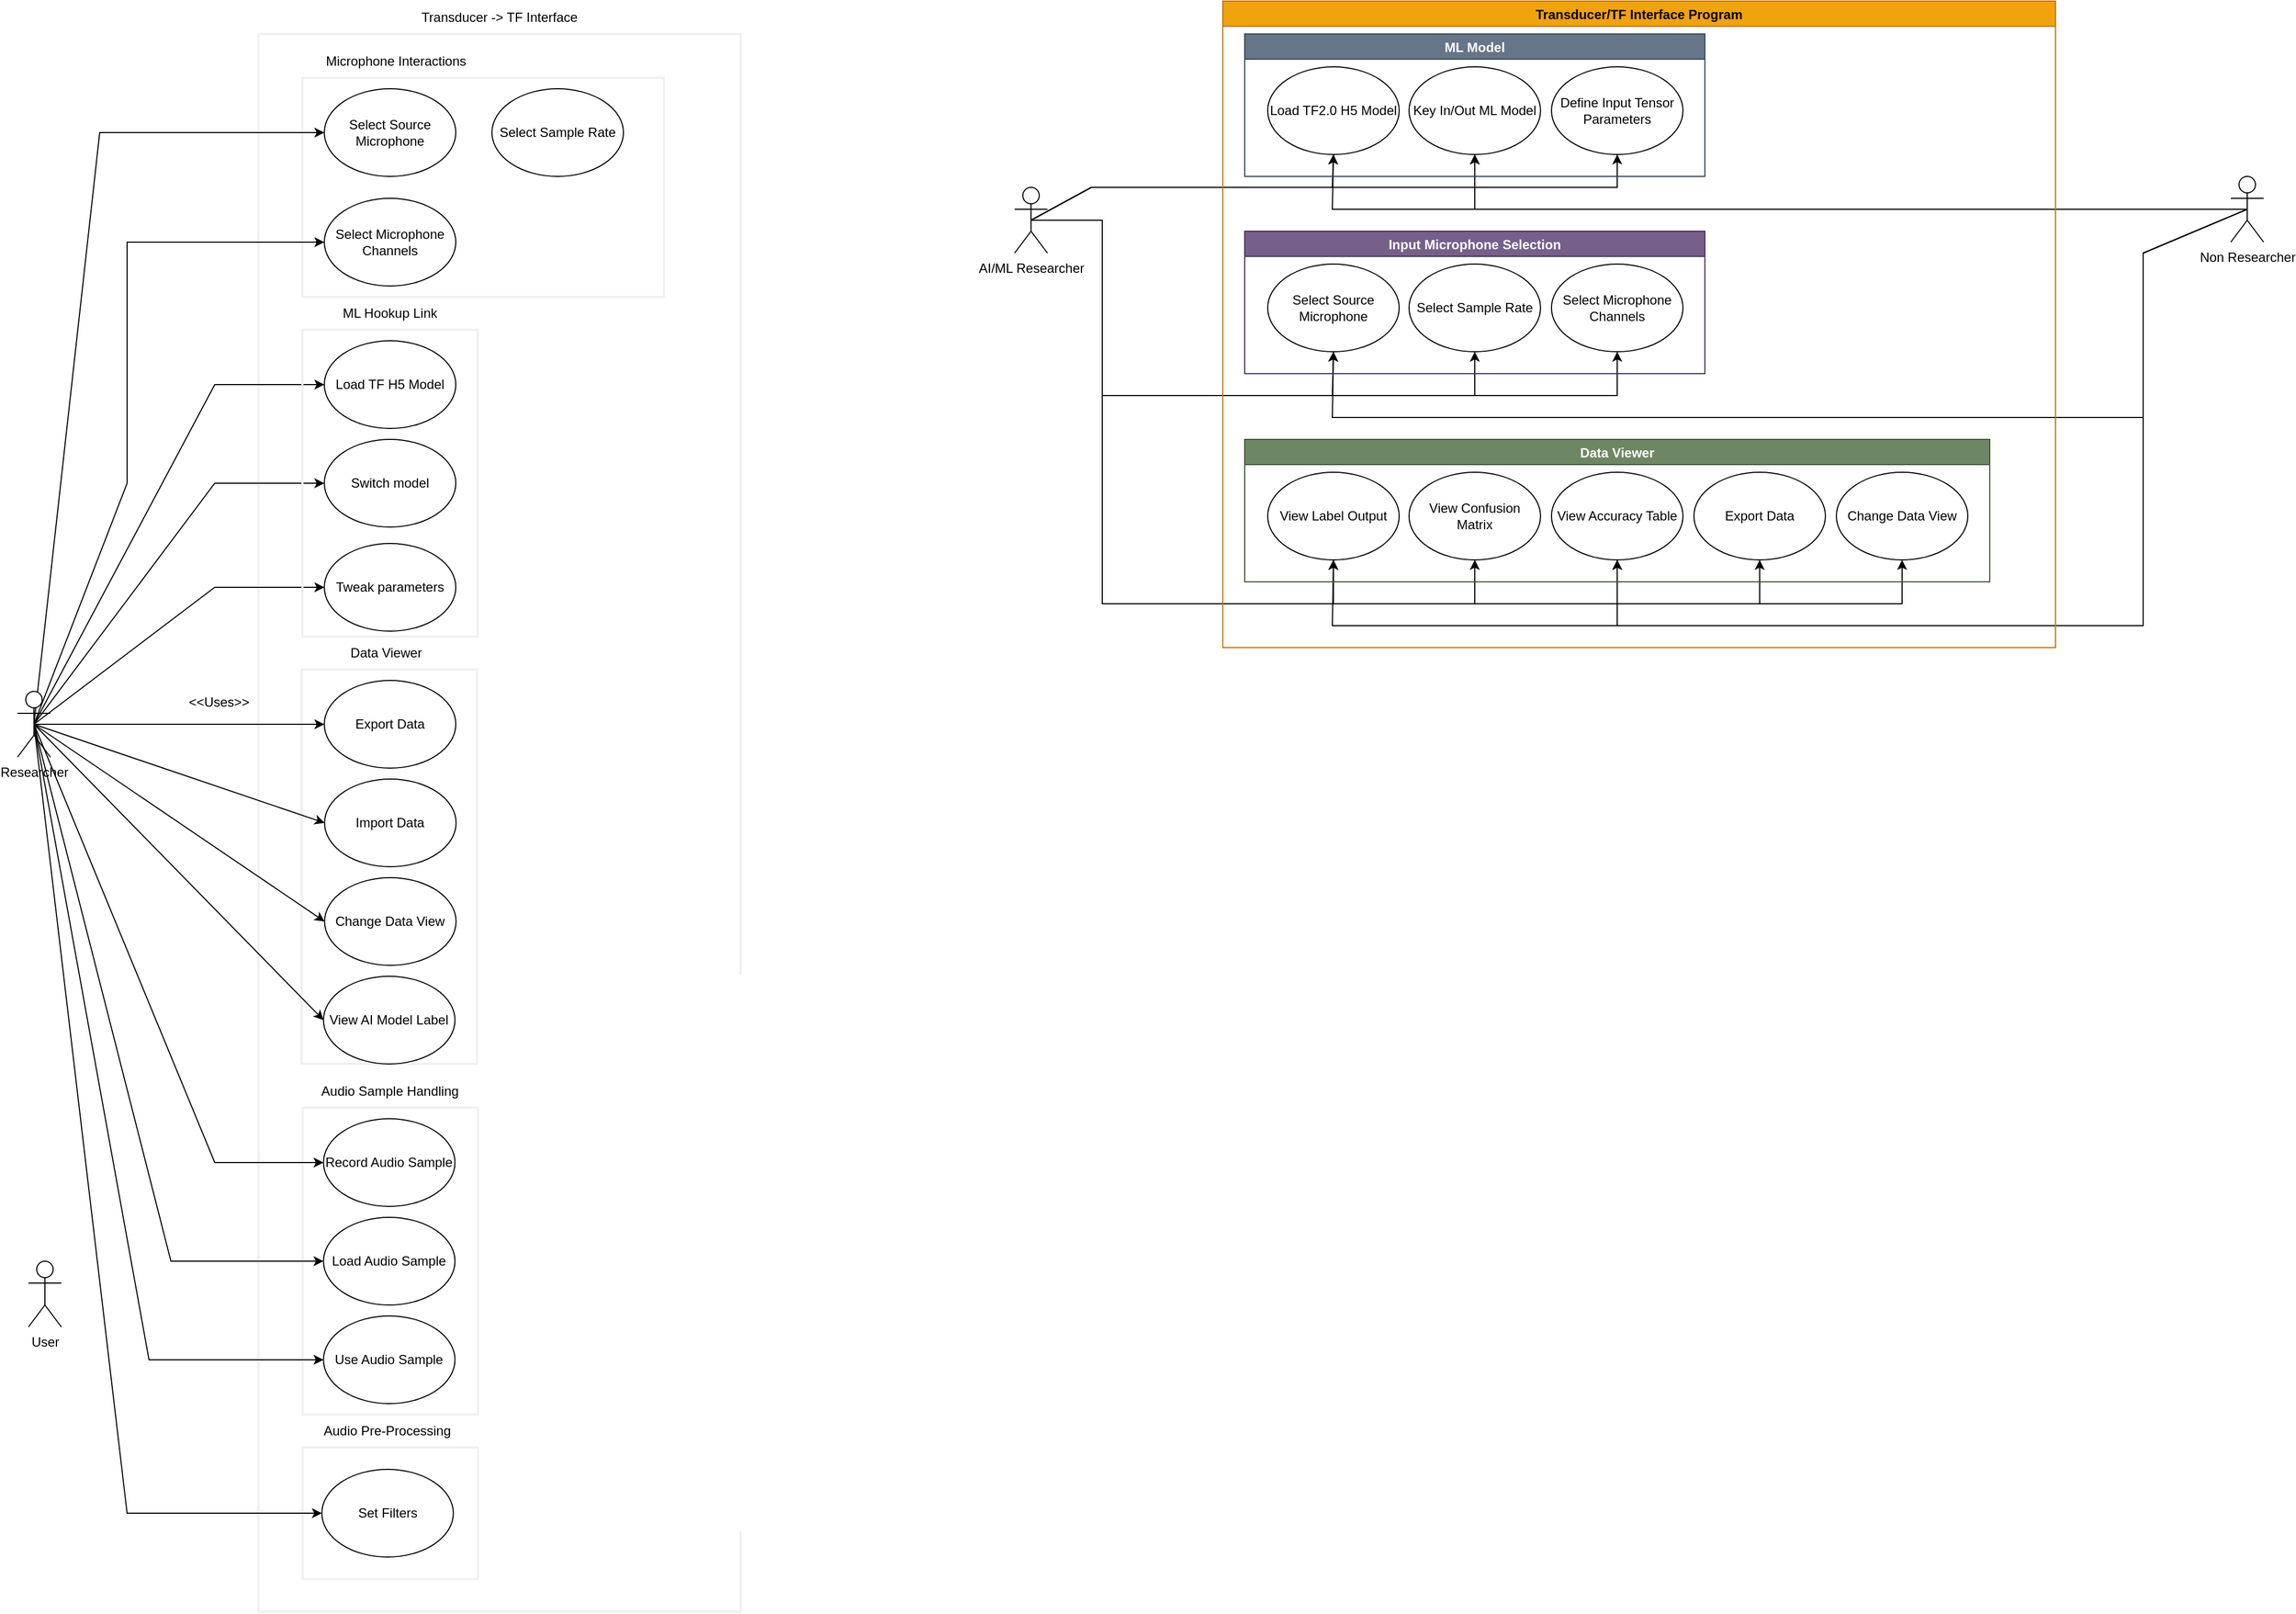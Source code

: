 <mxfile version="16.4.0" type="device"><diagram id="priSrlDPHbVIq-1_wLpA" name="Page-1"><mxGraphModel dx="2889" dy="1225" grid="1" gridSize="10" guides="1" tooltips="1" connect="1" arrows="1" fold="1" page="1" pageScale="1" pageWidth="827" pageHeight="1169" math="0" shadow="0"><root><mxCell id="0"/><mxCell id="1" parent="0"/><mxCell id="TJ2ozXB55TRCQITjjtIT-4" value="" style="rounded=0;whiteSpace=wrap;html=1;fillColor=none;strokeWidth=2;strokeColor=#F0F0F0;" parent="1" vertex="1"><mxGeometry x="200" y="40" width="440" height="1440" as="geometry"/></mxCell><mxCell id="TJ2ozXB55TRCQITjjtIT-60" value="" style="rounded=0;whiteSpace=wrap;html=1;fillColor=none;strokeWidth=2;strokeColor=#F0F0F0;" parent="1" vertex="1"><mxGeometry x="239.25" y="620" width="160" height="360" as="geometry"/></mxCell><mxCell id="TJ2ozXB55TRCQITjjtIT-64" value="" style="rounded=0;whiteSpace=wrap;html=1;fillColor=none;strokeWidth=2;strokeColor=#F0F0F0;" parent="1" vertex="1"><mxGeometry x="240.25" y="1330" width="160" height="120" as="geometry"/></mxCell><mxCell id="TJ2ozXB55TRCQITjjtIT-62" value="" style="rounded=0;whiteSpace=wrap;html=1;fillColor=none;strokeWidth=2;strokeColor=#F0F0F0;" parent="1" vertex="1"><mxGeometry x="240.25" y="1020" width="160" height="280" as="geometry"/></mxCell><mxCell id="TJ2ozXB55TRCQITjjtIT-26" value="" style="rounded=0;whiteSpace=wrap;html=1;fillColor=none;strokeWidth=2;strokeColor=#F0F0F0;" parent="1" vertex="1"><mxGeometry x="240" y="80" width="330" height="200" as="geometry"/></mxCell><mxCell id="TJ2ozXB55TRCQITjjtIT-67" style="rounded=0;orthogonalLoop=1;jettySize=auto;html=1;exitX=0.5;exitY=0.5;exitDx=0;exitDy=0;exitPerimeter=0;entryX=0;entryY=0.5;entryDx=0;entryDy=0;" parent="1" source="TJ2ozXB55TRCQITjjtIT-1" target="TJ2ozXB55TRCQITjjtIT-8" edge="1"><mxGeometry relative="1" as="geometry"><Array as="points"><mxPoint x="55" y="130"/></Array></mxGeometry></mxCell><mxCell id="TJ2ozXB55TRCQITjjtIT-68" style="edgeStyle=none;rounded=0;orthogonalLoop=1;jettySize=auto;html=1;exitX=0.5;exitY=0.5;exitDx=0;exitDy=0;exitPerimeter=0;entryX=0;entryY=0.5;entryDx=0;entryDy=0;" parent="1" source="TJ2ozXB55TRCQITjjtIT-1" target="TJ2ozXB55TRCQITjjtIT-9" edge="1"><mxGeometry relative="1" as="geometry"><Array as="points"><mxPoint x="80" y="450"/><mxPoint x="80" y="230"/></Array></mxGeometry></mxCell><mxCell id="TJ2ozXB55TRCQITjjtIT-69" style="edgeStyle=none;rounded=0;orthogonalLoop=1;jettySize=auto;html=1;exitX=0.5;exitY=0.5;exitDx=0;exitDy=0;exitPerimeter=0;entryX=0;entryY=0.5;entryDx=0;entryDy=0;" parent="1" source="TJ2ozXB55TRCQITjjtIT-1" target="TJ2ozXB55TRCQITjjtIT-49" edge="1"><mxGeometry relative="1" as="geometry"><Array as="points"><mxPoint x="160" y="360"/></Array></mxGeometry></mxCell><mxCell id="TJ2ozXB55TRCQITjjtIT-70" style="edgeStyle=none;rounded=0;orthogonalLoop=1;jettySize=auto;html=1;exitX=0.5;exitY=0.5;exitDx=0;exitDy=0;exitPerimeter=0;entryX=0;entryY=0.5;entryDx=0;entryDy=0;" parent="1" source="TJ2ozXB55TRCQITjjtIT-1" target="TJ2ozXB55TRCQITjjtIT-50" edge="1"><mxGeometry relative="1" as="geometry"><Array as="points"><mxPoint x="160" y="450"/></Array></mxGeometry></mxCell><mxCell id="TJ2ozXB55TRCQITjjtIT-71" style="edgeStyle=none;rounded=0;orthogonalLoop=1;jettySize=auto;html=1;exitX=0.5;exitY=0.5;exitDx=0;exitDy=0;exitPerimeter=0;entryX=0;entryY=0.5;entryDx=0;entryDy=0;" parent="1" source="TJ2ozXB55TRCQITjjtIT-1" target="TJ2ozXB55TRCQITjjtIT-48" edge="1"><mxGeometry relative="1" as="geometry"><Array as="points"><mxPoint x="160" y="545"/></Array></mxGeometry></mxCell><mxCell id="TJ2ozXB55TRCQITjjtIT-72" style="edgeStyle=none;rounded=0;orthogonalLoop=1;jettySize=auto;html=1;exitX=0.5;exitY=0.5;exitDx=0;exitDy=0;exitPerimeter=0;entryX=0;entryY=0.5;entryDx=0;entryDy=0;" parent="1" source="TJ2ozXB55TRCQITjjtIT-1" target="TJ2ozXB55TRCQITjjtIT-13" edge="1"><mxGeometry relative="1" as="geometry"/></mxCell><mxCell id="TJ2ozXB55TRCQITjjtIT-73" style="edgeStyle=none;rounded=0;orthogonalLoop=1;jettySize=auto;html=1;exitX=0.5;exitY=0.5;exitDx=0;exitDy=0;exitPerimeter=0;entryX=0;entryY=0.5;entryDx=0;entryDy=0;" parent="1" source="TJ2ozXB55TRCQITjjtIT-1" target="TJ2ozXB55TRCQITjjtIT-55" edge="1"><mxGeometry relative="1" as="geometry"/></mxCell><mxCell id="TJ2ozXB55TRCQITjjtIT-74" style="edgeStyle=none;rounded=0;orthogonalLoop=1;jettySize=auto;html=1;exitX=0.5;exitY=0.5;exitDx=0;exitDy=0;exitPerimeter=0;entryX=0;entryY=0.5;entryDx=0;entryDy=0;" parent="1" source="TJ2ozXB55TRCQITjjtIT-1" target="TJ2ozXB55TRCQITjjtIT-75" edge="1"><mxGeometry relative="1" as="geometry"><mxPoint x="170" y="770" as="targetPoint"/></mxGeometry></mxCell><mxCell id="TJ2ozXB55TRCQITjjtIT-77" style="edgeStyle=none;rounded=0;orthogonalLoop=1;jettySize=auto;html=1;exitX=0.5;exitY=0.5;exitDx=0;exitDy=0;exitPerimeter=0;entryX=0;entryY=0.5;entryDx=0;entryDy=0;" parent="1" source="TJ2ozXB55TRCQITjjtIT-1" target="TJ2ozXB55TRCQITjjtIT-52" edge="1"><mxGeometry relative="1" as="geometry"/></mxCell><mxCell id="TJ2ozXB55TRCQITjjtIT-78" style="edgeStyle=none;rounded=0;orthogonalLoop=1;jettySize=auto;html=1;exitX=0.5;exitY=0.5;exitDx=0;exitDy=0;exitPerimeter=0;entryX=0;entryY=0.5;entryDx=0;entryDy=0;" parent="1" source="TJ2ozXB55TRCQITjjtIT-1" target="TJ2ozXB55TRCQITjjtIT-53" edge="1"><mxGeometry relative="1" as="geometry"><Array as="points"><mxPoint x="160" y="1070"/></Array></mxGeometry></mxCell><mxCell id="TJ2ozXB55TRCQITjjtIT-79" style="edgeStyle=none;rounded=0;orthogonalLoop=1;jettySize=auto;html=1;exitX=0.5;exitY=0.5;exitDx=0;exitDy=0;exitPerimeter=0;entryX=0;entryY=0.5;entryDx=0;entryDy=0;" parent="1" source="TJ2ozXB55TRCQITjjtIT-1" target="TJ2ozXB55TRCQITjjtIT-54" edge="1"><mxGeometry relative="1" as="geometry"><Array as="points"><mxPoint x="120" y="1160"/></Array></mxGeometry></mxCell><mxCell id="TJ2ozXB55TRCQITjjtIT-80" style="edgeStyle=none;rounded=0;orthogonalLoop=1;jettySize=auto;html=1;exitX=0.5;exitY=0.5;exitDx=0;exitDy=0;exitPerimeter=0;entryX=0;entryY=0.5;entryDx=0;entryDy=0;" parent="1" source="TJ2ozXB55TRCQITjjtIT-1" target="TJ2ozXB55TRCQITjjtIT-17" edge="1"><mxGeometry relative="1" as="geometry"><Array as="points"><mxPoint x="100" y="1250"/></Array></mxGeometry></mxCell><mxCell id="TJ2ozXB55TRCQITjjtIT-81" style="edgeStyle=none;rounded=0;orthogonalLoop=1;jettySize=auto;html=1;exitX=0.5;exitY=0.5;exitDx=0;exitDy=0;exitPerimeter=0;entryX=0;entryY=0.5;entryDx=0;entryDy=0;" parent="1" source="TJ2ozXB55TRCQITjjtIT-1" target="TJ2ozXB55TRCQITjjtIT-66" edge="1"><mxGeometry relative="1" as="geometry"><Array as="points"><mxPoint x="80" y="1390"/></Array></mxGeometry></mxCell><mxCell id="TJ2ozXB55TRCQITjjtIT-1" value="Researcher" style="shape=umlActor;verticalLabelPosition=bottom;verticalAlign=top;html=1;outlineConnect=0;" parent="1" vertex="1"><mxGeometry x="-20" y="640" width="30" height="60" as="geometry"/></mxCell><mxCell id="4996E5nZ6ykKih-2YCFm-36" style="edgeStyle=none;rounded=0;orthogonalLoop=1;jettySize=auto;html=1;exitX=0.5;exitY=0.5;exitDx=0;exitDy=0;exitPerimeter=0;entryX=0.5;entryY=1;entryDx=0;entryDy=0;endArrow=classic;endFill=1;" edge="1" parent="1" source="TJ2ozXB55TRCQITjjtIT-2" target="4996E5nZ6ykKih-2YCFm-9"><mxGeometry relative="1" as="geometry"><Array as="points"><mxPoint x="1180" y="200"/></Array></mxGeometry></mxCell><mxCell id="4996E5nZ6ykKih-2YCFm-37" style="edgeStyle=none;rounded=0;orthogonalLoop=1;jettySize=auto;html=1;exitX=0.5;exitY=0.5;exitDx=0;exitDy=0;exitPerimeter=0;entryX=0.5;entryY=1;entryDx=0;entryDy=0;endArrow=classic;endFill=1;" edge="1" parent="1" source="TJ2ozXB55TRCQITjjtIT-2" target="4996E5nZ6ykKih-2YCFm-10"><mxGeometry relative="1" as="geometry"><Array as="points"><mxPoint x="1310" y="200"/></Array></mxGeometry></mxCell><mxCell id="4996E5nZ6ykKih-2YCFm-40" style="edgeStyle=none;rounded=0;orthogonalLoop=1;jettySize=auto;html=1;exitX=0.5;exitY=0.5;exitDx=0;exitDy=0;exitPerimeter=0;entryX=0.5;entryY=1;entryDx=0;entryDy=0;endArrow=classic;endFill=1;" edge="1" parent="1" source="TJ2ozXB55TRCQITjjtIT-2" target="4996E5nZ6ykKih-2YCFm-16"><mxGeometry relative="1" as="geometry"><Array as="points"><mxPoint x="1920" y="240"/><mxPoint x="1920" y="390"/><mxPoint x="1180" y="390"/></Array></mxGeometry></mxCell><mxCell id="4996E5nZ6ykKih-2YCFm-46" style="edgeStyle=none;rounded=0;orthogonalLoop=1;jettySize=auto;html=1;exitX=0.5;exitY=0.5;exitDx=0;exitDy=0;exitPerimeter=0;entryX=0.5;entryY=1;entryDx=0;entryDy=0;endArrow=classic;endFill=1;" edge="1" parent="1" source="TJ2ozXB55TRCQITjjtIT-2" target="4996E5nZ6ykKih-2YCFm-22"><mxGeometry relative="1" as="geometry"><Array as="points"><mxPoint x="1920" y="240"/><mxPoint x="1920" y="580"/><mxPoint x="1440" y="580"/></Array></mxGeometry></mxCell><mxCell id="4996E5nZ6ykKih-2YCFm-47" style="edgeStyle=none;rounded=0;orthogonalLoop=1;jettySize=auto;html=1;exitX=0.5;exitY=0.5;exitDx=0;exitDy=0;exitPerimeter=0;entryX=0.5;entryY=1;entryDx=0;entryDy=0;endArrow=classic;endFill=1;" edge="1" parent="1" source="TJ2ozXB55TRCQITjjtIT-2" target="4996E5nZ6ykKih-2YCFm-20"><mxGeometry relative="1" as="geometry"><Array as="points"><mxPoint x="1920" y="240"/><mxPoint x="1920" y="580"/><mxPoint x="1180" y="580"/></Array></mxGeometry></mxCell><mxCell id="TJ2ozXB55TRCQITjjtIT-2" value="Non Researcher" style="shape=umlActor;verticalLabelPosition=bottom;verticalAlign=top;html=1;outlineConnect=0;" parent="1" vertex="1"><mxGeometry x="2000" y="170" width="30" height="60" as="geometry"/></mxCell><mxCell id="TJ2ozXB55TRCQITjjtIT-5" value="Transducer -&amp;gt; TF Interface" style="text;html=1;strokeColor=none;fillColor=none;align=center;verticalAlign=middle;whiteSpace=wrap;rounded=0;" parent="1" vertex="1"><mxGeometry x="200" y="10" width="440" height="30" as="geometry"/></mxCell><mxCell id="TJ2ozXB55TRCQITjjtIT-8" value="Select Source Microphone" style="ellipse;whiteSpace=wrap;html=1;" parent="1" vertex="1"><mxGeometry x="260" y="90" width="120" height="80" as="geometry"/></mxCell><mxCell id="TJ2ozXB55TRCQITjjtIT-9" value="Select Microphone Channels" style="ellipse;whiteSpace=wrap;html=1;" parent="1" vertex="1"><mxGeometry x="260" y="190" width="120" height="80" as="geometry"/></mxCell><mxCell id="TJ2ozXB55TRCQITjjtIT-13" value="Export Data" style="ellipse;whiteSpace=wrap;html=1;" parent="1" vertex="1"><mxGeometry x="260" y="630" width="120" height="80" as="geometry"/></mxCell><mxCell id="TJ2ozXB55TRCQITjjtIT-17" value="Use Audio Sample" style="ellipse;whiteSpace=wrap;html=1;" parent="1" vertex="1"><mxGeometry x="259.25" y="1210" width="120" height="80" as="geometry"/></mxCell><mxCell id="TJ2ozXB55TRCQITjjtIT-27" value="Microphone Interactions" style="text;html=1;strokeColor=none;fillColor=none;align=center;verticalAlign=middle;whiteSpace=wrap;rounded=0;" parent="1" vertex="1"><mxGeometry x="247.5" y="50" width="155" height="30" as="geometry"/></mxCell><mxCell id="TJ2ozXB55TRCQITjjtIT-30" value="" style="rounded=0;whiteSpace=wrap;html=1;fillColor=none;strokeWidth=2;strokeColor=#F0F0F0;" parent="1" vertex="1"><mxGeometry x="240" y="310" width="160" height="280" as="geometry"/></mxCell><mxCell id="TJ2ozXB55TRCQITjjtIT-48" value="Tweak parameters" style="ellipse;whiteSpace=wrap;html=1;" parent="1" vertex="1"><mxGeometry x="260" y="505" width="120" height="80" as="geometry"/></mxCell><mxCell id="TJ2ozXB55TRCQITjjtIT-49" value="Load TF H5 Model" style="ellipse;whiteSpace=wrap;html=1;" parent="1" vertex="1"><mxGeometry x="260" y="320" width="120" height="80" as="geometry"/></mxCell><mxCell id="TJ2ozXB55TRCQITjjtIT-50" value="Switch model" style="ellipse;whiteSpace=wrap;html=1;" parent="1" vertex="1"><mxGeometry x="260" y="410" width="120" height="80" as="geometry"/></mxCell><mxCell id="TJ2ozXB55TRCQITjjtIT-52" value="View AI Model Label" style="ellipse;whiteSpace=wrap;html=1;" parent="1" vertex="1"><mxGeometry x="259.25" y="900" width="120" height="80" as="geometry"/></mxCell><mxCell id="TJ2ozXB55TRCQITjjtIT-53" value="Record Audio Sample" style="ellipse;whiteSpace=wrap;html=1;" parent="1" vertex="1"><mxGeometry x="259.25" y="1030" width="120" height="80" as="geometry"/></mxCell><mxCell id="TJ2ozXB55TRCQITjjtIT-54" value="Load Audio Sample" style="ellipse;whiteSpace=wrap;html=1;" parent="1" vertex="1"><mxGeometry x="259.25" y="1120" width="120" height="80" as="geometry"/></mxCell><mxCell id="TJ2ozXB55TRCQITjjtIT-55" value="Import Data" style="ellipse;whiteSpace=wrap;html=1;" parent="1" vertex="1"><mxGeometry x="260.25" y="720" width="120" height="80" as="geometry"/></mxCell><mxCell id="TJ2ozXB55TRCQITjjtIT-59" value="ML Hookup Link" style="text;html=1;strokeColor=none;fillColor=none;align=center;verticalAlign=middle;whiteSpace=wrap;rounded=0;" parent="1" vertex="1"><mxGeometry x="240" y="280" width="160" height="30" as="geometry"/></mxCell><mxCell id="TJ2ozXB55TRCQITjjtIT-61" value="Data Viewer" style="text;html=1;strokeColor=none;fillColor=none;align=center;verticalAlign=middle;whiteSpace=wrap;rounded=0;" parent="1" vertex="1"><mxGeometry x="235" y="590" width="162.5" height="30" as="geometry"/></mxCell><mxCell id="TJ2ozXB55TRCQITjjtIT-63" value="Audio Sample Handling" style="text;html=1;strokeColor=none;fillColor=none;align=center;verticalAlign=middle;whiteSpace=wrap;rounded=0;" parent="1" vertex="1"><mxGeometry x="240.25" y="990" width="160" height="30" as="geometry"/></mxCell><mxCell id="TJ2ozXB55TRCQITjjtIT-65" value="Audio Pre-Processing" style="text;html=1;strokeColor=none;fillColor=none;align=center;verticalAlign=middle;whiteSpace=wrap;rounded=0;" parent="1" vertex="1"><mxGeometry x="240.25" y="1300" width="155" height="30" as="geometry"/></mxCell><mxCell id="TJ2ozXB55TRCQITjjtIT-66" value="Set Filters" style="ellipse;whiteSpace=wrap;html=1;" parent="1" vertex="1"><mxGeometry x="257.75" y="1350" width="120" height="80" as="geometry"/></mxCell><mxCell id="TJ2ozXB55TRCQITjjtIT-75" value="Change Data View" style="ellipse;whiteSpace=wrap;html=1;" parent="1" vertex="1"><mxGeometry x="260.25" y="810" width="120" height="80" as="geometry"/></mxCell><mxCell id="TJ2ozXB55TRCQITjjtIT-84" value="&amp;lt;&amp;lt;Uses&amp;gt;&amp;gt;" style="text;html=1;strokeColor=none;fillColor=none;align=center;verticalAlign=middle;whiteSpace=wrap;rounded=0;" parent="1" vertex="1"><mxGeometry x="134" y="635" width="60" height="30" as="geometry"/></mxCell><mxCell id="_HHmFPUzlZyZheO8mNd3-1" value="Select Sample Rate" style="ellipse;whiteSpace=wrap;html=1;" parent="1" vertex="1"><mxGeometry x="413" y="90" width="120" height="80" as="geometry"/></mxCell><mxCell id="4996E5nZ6ykKih-2YCFm-27" style="rounded=0;orthogonalLoop=1;jettySize=auto;html=1;entryX=0.5;entryY=1;entryDx=0;entryDy=0;endArrow=classic;endFill=1;exitX=0.5;exitY=0.5;exitDx=0;exitDy=0;exitPerimeter=0;" edge="1" parent="1" source="4996E5nZ6ykKih-2YCFm-1" target="4996E5nZ6ykKih-2YCFm-9"><mxGeometry relative="1" as="geometry"><mxPoint x="910" y="210" as="sourcePoint"/><Array as="points"><mxPoint x="960" y="180"/><mxPoint x="1180" y="180"/></Array></mxGeometry></mxCell><mxCell id="4996E5nZ6ykKih-2YCFm-31" style="edgeStyle=none;rounded=0;orthogonalLoop=1;jettySize=auto;html=1;exitX=0.5;exitY=0.5;exitDx=0;exitDy=0;exitPerimeter=0;entryX=0.5;entryY=1;entryDx=0;entryDy=0;endArrow=classic;endFill=1;" edge="1" parent="1" source="4996E5nZ6ykKih-2YCFm-1" target="4996E5nZ6ykKih-2YCFm-10"><mxGeometry relative="1" as="geometry"><Array as="points"><mxPoint x="960" y="180"/><mxPoint x="1310" y="180"/></Array></mxGeometry></mxCell><mxCell id="4996E5nZ6ykKih-2YCFm-32" style="edgeStyle=none;rounded=0;orthogonalLoop=1;jettySize=auto;html=1;exitX=0.5;exitY=0.5;exitDx=0;exitDy=0;exitPerimeter=0;entryX=0.5;entryY=1;entryDx=0;entryDy=0;endArrow=classic;endFill=1;" edge="1" parent="1" source="4996E5nZ6ykKih-2YCFm-1" target="4996E5nZ6ykKih-2YCFm-11"><mxGeometry relative="1" as="geometry"><Array as="points"><mxPoint x="960" y="180"/><mxPoint x="1440" y="180"/></Array></mxGeometry></mxCell><mxCell id="4996E5nZ6ykKih-2YCFm-35" style="edgeStyle=none;rounded=0;orthogonalLoop=1;jettySize=auto;html=1;exitX=0.5;exitY=0.5;exitDx=0;exitDy=0;exitPerimeter=0;entryX=0.5;entryY=1;entryDx=0;entryDy=0;endArrow=classic;endFill=1;" edge="1" parent="1" source="4996E5nZ6ykKih-2YCFm-1" target="4996E5nZ6ykKih-2YCFm-16"><mxGeometry relative="1" as="geometry"><Array as="points"><mxPoint x="970" y="210"/><mxPoint x="970" y="370"/><mxPoint x="1180" y="370"/></Array></mxGeometry></mxCell><mxCell id="4996E5nZ6ykKih-2YCFm-38" style="edgeStyle=none;rounded=0;orthogonalLoop=1;jettySize=auto;html=1;exitX=0.5;exitY=0.5;exitDx=0;exitDy=0;exitPerimeter=0;entryX=0.5;entryY=1;entryDx=0;entryDy=0;endArrow=classic;endFill=1;" edge="1" parent="1" source="4996E5nZ6ykKih-2YCFm-1" target="4996E5nZ6ykKih-2YCFm-17"><mxGeometry relative="1" as="geometry"><Array as="points"><mxPoint x="970" y="210"/><mxPoint x="970" y="370"/><mxPoint x="1310" y="370"/></Array></mxGeometry></mxCell><mxCell id="4996E5nZ6ykKih-2YCFm-39" style="edgeStyle=none;rounded=0;orthogonalLoop=1;jettySize=auto;html=1;exitX=0.5;exitY=0.5;exitDx=0;exitDy=0;exitPerimeter=0;entryX=0.5;entryY=1;entryDx=0;entryDy=0;endArrow=classic;endFill=1;" edge="1" parent="1" source="4996E5nZ6ykKih-2YCFm-1" target="4996E5nZ6ykKih-2YCFm-18"><mxGeometry relative="1" as="geometry"><Array as="points"><mxPoint x="970" y="210"/><mxPoint x="970" y="370"/><mxPoint x="1440" y="370"/></Array></mxGeometry></mxCell><mxCell id="4996E5nZ6ykKih-2YCFm-42" style="edgeStyle=none;rounded=0;orthogonalLoop=1;jettySize=auto;html=1;exitX=0.5;exitY=0.5;exitDx=0;exitDy=0;exitPerimeter=0;entryX=0.5;entryY=1;entryDx=0;entryDy=0;endArrow=classic;endFill=1;" edge="1" parent="1" source="4996E5nZ6ykKih-2YCFm-1" target="4996E5nZ6ykKih-2YCFm-20"><mxGeometry relative="1" as="geometry"><Array as="points"><mxPoint x="970" y="210"/><mxPoint x="970" y="560"/><mxPoint x="1181" y="560"/></Array></mxGeometry></mxCell><mxCell id="4996E5nZ6ykKih-2YCFm-43" style="edgeStyle=none;rounded=0;orthogonalLoop=1;jettySize=auto;html=1;exitX=0.5;exitY=0.5;exitDx=0;exitDy=0;exitPerimeter=0;entryX=0.5;entryY=1;entryDx=0;entryDy=0;endArrow=classic;endFill=1;" edge="1" parent="1" source="4996E5nZ6ykKih-2YCFm-1" target="4996E5nZ6ykKih-2YCFm-21"><mxGeometry relative="1" as="geometry"><Array as="points"><mxPoint x="970" y="210"/><mxPoint x="970" y="560"/><mxPoint x="1310" y="560"/></Array></mxGeometry></mxCell><mxCell id="4996E5nZ6ykKih-2YCFm-44" style="edgeStyle=none;rounded=0;orthogonalLoop=1;jettySize=auto;html=1;exitX=0.5;exitY=0.5;exitDx=0;exitDy=0;exitPerimeter=0;entryX=0.5;entryY=1;entryDx=0;entryDy=0;endArrow=classic;endFill=1;" edge="1" parent="1" source="4996E5nZ6ykKih-2YCFm-1" target="4996E5nZ6ykKih-2YCFm-22"><mxGeometry relative="1" as="geometry"><Array as="points"><mxPoint x="970" y="210"/><mxPoint x="970" y="560"/><mxPoint x="1440" y="560"/></Array></mxGeometry></mxCell><mxCell id="4996E5nZ6ykKih-2YCFm-45" style="edgeStyle=none;rounded=0;orthogonalLoop=1;jettySize=auto;html=1;exitX=0.5;exitY=0.5;exitDx=0;exitDy=0;exitPerimeter=0;entryX=0.5;entryY=1;entryDx=0;entryDy=0;endArrow=classic;endFill=1;" edge="1" parent="1" source="4996E5nZ6ykKih-2YCFm-1" target="4996E5nZ6ykKih-2YCFm-41"><mxGeometry relative="1" as="geometry"><Array as="points"><mxPoint x="970" y="210"/><mxPoint x="970" y="560"/><mxPoint x="1570" y="560"/></Array></mxGeometry></mxCell><mxCell id="4996E5nZ6ykKih-2YCFm-49" style="edgeStyle=none;rounded=0;orthogonalLoop=1;jettySize=auto;html=1;exitX=0.5;exitY=0.5;exitDx=0;exitDy=0;exitPerimeter=0;entryX=0.5;entryY=1;entryDx=0;entryDy=0;endArrow=classic;endFill=1;" edge="1" parent="1" source="4996E5nZ6ykKih-2YCFm-1" target="4996E5nZ6ykKih-2YCFm-48"><mxGeometry relative="1" as="geometry"><Array as="points"><mxPoint x="970" y="210"/><mxPoint x="970" y="560"/><mxPoint x="1700" y="560"/></Array></mxGeometry></mxCell><mxCell id="4996E5nZ6ykKih-2YCFm-1" value="AI/ML Researcher" style="shape=umlActor;verticalLabelPosition=bottom;verticalAlign=top;html=1;outlineConnect=0;" vertex="1" parent="1"><mxGeometry x="890" y="180" width="30" height="60" as="geometry"/></mxCell><mxCell id="4996E5nZ6ykKih-2YCFm-2" value="User" style="shape=umlActor;verticalLabelPosition=bottom;verticalAlign=top;html=1;outlineConnect=0;" vertex="1" parent="1"><mxGeometry x="-10" y="1160" width="30" height="60" as="geometry"/></mxCell><mxCell id="4996E5nZ6ykKih-2YCFm-6" value="Transducer/TF Interface Program" style="swimlane;fillColor=#f0a30a;strokeColor=#BD7000;fontColor=#000000;" vertex="1" parent="1"><mxGeometry x="1080" y="10" width="760" height="590" as="geometry"/></mxCell><mxCell id="4996E5nZ6ykKih-2YCFm-7" value="ML Model" style="swimlane;fillColor=#647687;fontColor=#ffffff;strokeColor=#314354;" vertex="1" parent="4996E5nZ6ykKih-2YCFm-6"><mxGeometry x="20" y="30" width="420" height="130" as="geometry"/></mxCell><mxCell id="4996E5nZ6ykKih-2YCFm-9" value="Load TF2.0 H5 Model" style="ellipse;whiteSpace=wrap;html=1;" vertex="1" parent="4996E5nZ6ykKih-2YCFm-7"><mxGeometry x="21" y="30" width="120" height="80" as="geometry"/></mxCell><mxCell id="4996E5nZ6ykKih-2YCFm-10" value="Key In/Out ML Model" style="ellipse;whiteSpace=wrap;html=1;" vertex="1" parent="4996E5nZ6ykKih-2YCFm-7"><mxGeometry x="150" y="30" width="120" height="80" as="geometry"/></mxCell><mxCell id="4996E5nZ6ykKih-2YCFm-11" value="Define Input Tensor Parameters" style="ellipse;whiteSpace=wrap;html=1;" vertex="1" parent="4996E5nZ6ykKih-2YCFm-7"><mxGeometry x="280" y="30" width="120" height="80" as="geometry"/></mxCell><mxCell id="4996E5nZ6ykKih-2YCFm-12" value="Input Microphone Selection" style="swimlane;fillColor=#76608a;fontColor=#ffffff;strokeColor=#432D57;" vertex="1" parent="4996E5nZ6ykKih-2YCFm-6"><mxGeometry x="20" y="210" width="420" height="130" as="geometry"/></mxCell><mxCell id="4996E5nZ6ykKih-2YCFm-16" value="Select Source Microphone" style="ellipse;whiteSpace=wrap;html=1;" vertex="1" parent="4996E5nZ6ykKih-2YCFm-12"><mxGeometry x="21" y="30" width="120" height="80" as="geometry"/></mxCell><mxCell id="4996E5nZ6ykKih-2YCFm-17" value="Select Sample Rate" style="ellipse;whiteSpace=wrap;html=1;" vertex="1" parent="4996E5nZ6ykKih-2YCFm-12"><mxGeometry x="150" y="30" width="120" height="80" as="geometry"/></mxCell><mxCell id="4996E5nZ6ykKih-2YCFm-18" value="Select Microphone Channels" style="ellipse;whiteSpace=wrap;html=1;" vertex="1" parent="4996E5nZ6ykKih-2YCFm-12"><mxGeometry x="280" y="30" width="120" height="80" as="geometry"/></mxCell><mxCell id="4996E5nZ6ykKih-2YCFm-19" value="Data Viewer" style="swimlane;startSize=23;fillColor=#6d8764;fontColor=#ffffff;strokeColor=#3A5431;" vertex="1" parent="4996E5nZ6ykKih-2YCFm-6"><mxGeometry x="20" y="400" width="680" height="130" as="geometry"/></mxCell><mxCell id="4996E5nZ6ykKih-2YCFm-20" value="View Label Output" style="ellipse;whiteSpace=wrap;html=1;" vertex="1" parent="4996E5nZ6ykKih-2YCFm-19"><mxGeometry x="21" y="30" width="120" height="80" as="geometry"/></mxCell><mxCell id="4996E5nZ6ykKih-2YCFm-21" value="View Confusion Matrix" style="ellipse;whiteSpace=wrap;html=1;" vertex="1" parent="4996E5nZ6ykKih-2YCFm-19"><mxGeometry x="150" y="30" width="120" height="80" as="geometry"/></mxCell><mxCell id="4996E5nZ6ykKih-2YCFm-22" value="View Accuracy Table" style="ellipse;whiteSpace=wrap;html=1;" vertex="1" parent="4996E5nZ6ykKih-2YCFm-19"><mxGeometry x="280" y="30" width="120" height="80" as="geometry"/></mxCell><mxCell id="4996E5nZ6ykKih-2YCFm-41" value="Export Data" style="ellipse;whiteSpace=wrap;html=1;" vertex="1" parent="4996E5nZ6ykKih-2YCFm-19"><mxGeometry x="410" y="30" width="120" height="80" as="geometry"/></mxCell><mxCell id="4996E5nZ6ykKih-2YCFm-48" value="Change Data View" style="ellipse;whiteSpace=wrap;html=1;" vertex="1" parent="4996E5nZ6ykKih-2YCFm-19"><mxGeometry x="540" y="30" width="120" height="80" as="geometry"/></mxCell></root></mxGraphModel></diagram></mxfile>